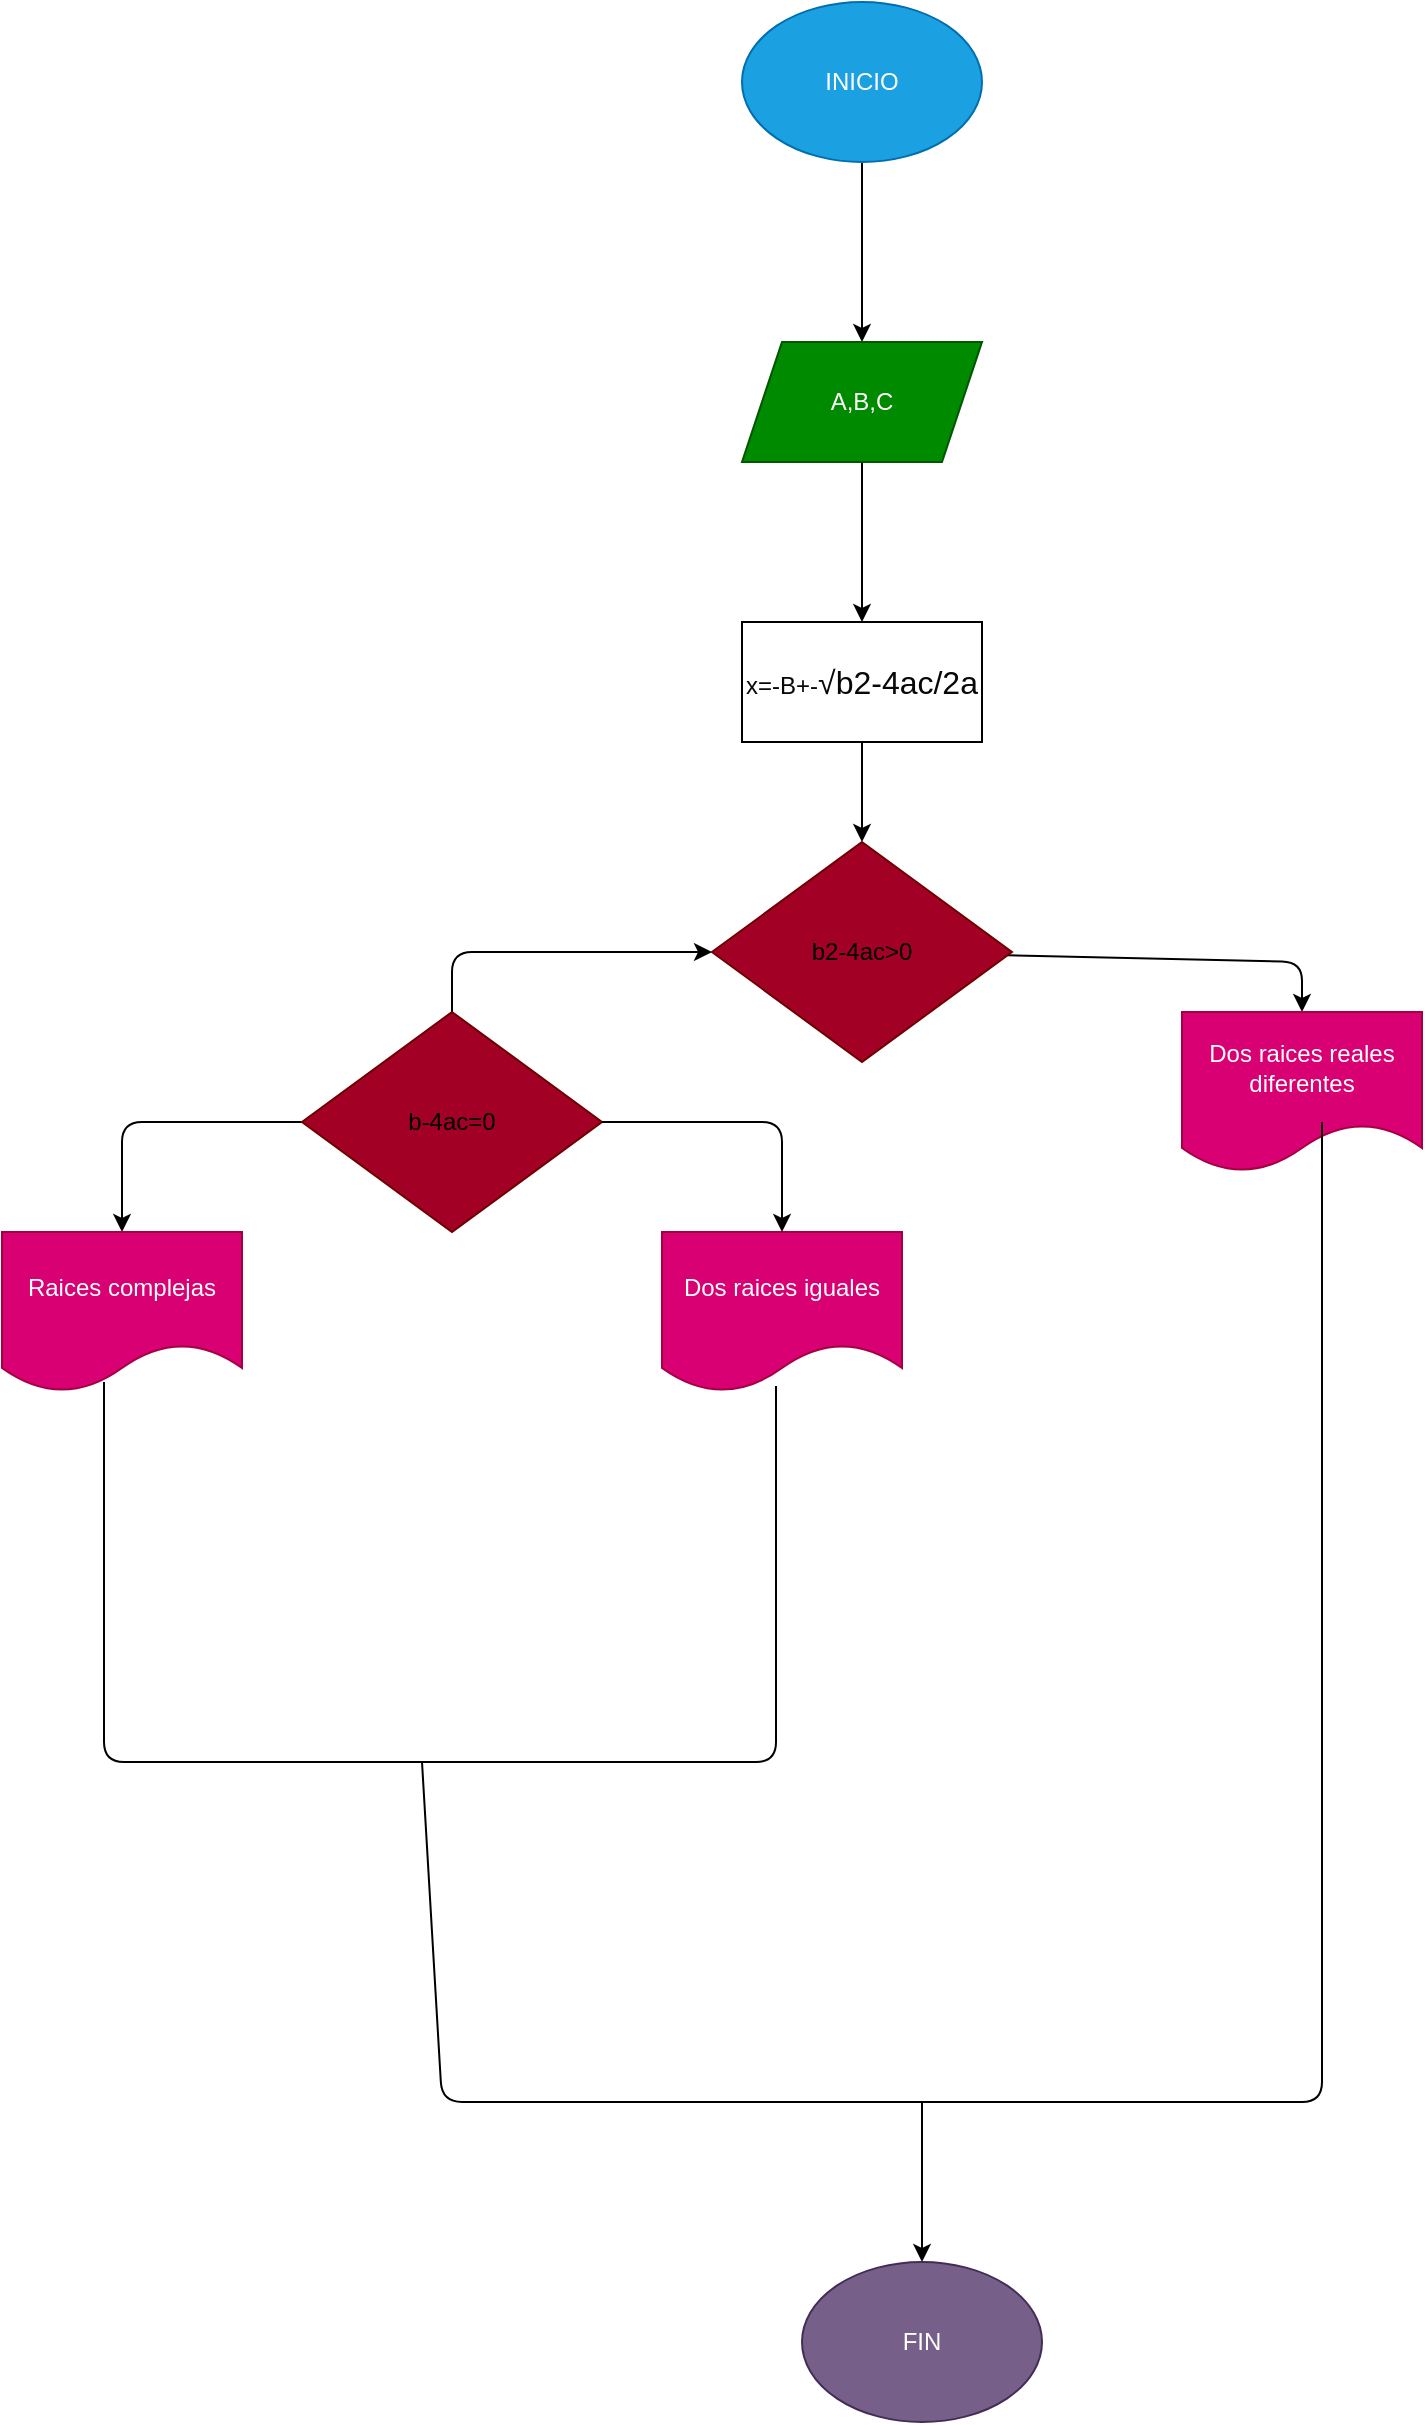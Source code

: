 <mxfile>
    <diagram id="LIkVGVolDxQ300t3UFOo" name="Página-1">
        <mxGraphModel dx="1955" dy="918" grid="1" gridSize="10" guides="1" tooltips="1" connect="1" arrows="1" fold="1" page="1" pageScale="1" pageWidth="827" pageHeight="1169" math="0" shadow="0">
            <root>
                <mxCell id="0"/>
                <mxCell id="1" parent="0"/>
                <mxCell id="4" value="" style="edgeStyle=none;html=1;" edge="1" parent="1" source="2" target="3">
                    <mxGeometry relative="1" as="geometry"/>
                </mxCell>
                <mxCell id="2" value="INICIO" style="ellipse;whiteSpace=wrap;html=1;fillColor=#1ba1e2;fontColor=#ffffff;strokeColor=#006EAF;" vertex="1" parent="1">
                    <mxGeometry x="230" width="120" height="80" as="geometry"/>
                </mxCell>
                <mxCell id="6" value="" style="edgeStyle=none;html=1;" edge="1" parent="1" source="3" target="5">
                    <mxGeometry relative="1" as="geometry"/>
                </mxCell>
                <mxCell id="3" value="A,B,C" style="shape=parallelogram;perimeter=parallelogramPerimeter;whiteSpace=wrap;html=1;fixedSize=1;fillColor=#008a00;fontColor=#ffffff;strokeColor=#005700;" vertex="1" parent="1">
                    <mxGeometry x="230" y="170" width="120" height="60" as="geometry"/>
                </mxCell>
                <mxCell id="8" value="" style="edgeStyle=none;html=1;fontColor=#080808;" edge="1" parent="1" source="5" target="7">
                    <mxGeometry relative="1" as="geometry"/>
                </mxCell>
                <mxCell id="5" value="&lt;font color=&quot;#080808&quot;&gt;x=-B+-&lt;span style=&quot;font-family: &amp;#34;arial&amp;#34; , sans-serif ; font-size: 16px ; text-align: left ; background-color: rgb(255 , 255 , 255)&quot;&gt;√b2-4ac/2a&lt;/span&gt;&lt;/font&gt;" style="whiteSpace=wrap;html=1;fillColor=#FFFFFF;" vertex="1" parent="1">
                    <mxGeometry x="230" y="310" width="120" height="60" as="geometry"/>
                </mxCell>
                <mxCell id="10" value="" style="edgeStyle=none;html=1;fontColor=#000000;" edge="1" parent="1" source="7" target="9">
                    <mxGeometry relative="1" as="geometry">
                        <Array as="points">
                            <mxPoint x="510" y="480"/>
                        </Array>
                    </mxGeometry>
                </mxCell>
                <mxCell id="7" value="&lt;font color=&quot;#000000&quot;&gt;b2-4ac&amp;gt;0&lt;/font&gt;" style="rhombus;whiteSpace=wrap;html=1;fillColor=#a20025;fontColor=#ffffff;strokeColor=#6F0000;" vertex="1" parent="1">
                    <mxGeometry x="215" y="420" width="150" height="110" as="geometry"/>
                </mxCell>
                <mxCell id="9" value="Dos raices reales diferentes" style="shape=document;whiteSpace=wrap;html=1;boundedLbl=1;fillColor=#d80073;strokeColor=#A50040;fontColor=#ffffff;" vertex="1" parent="1">
                    <mxGeometry x="450" y="505" width="120" height="80" as="geometry"/>
                </mxCell>
                <mxCell id="17" value="" style="edgeStyle=none;html=1;fontColor=#000000;" edge="1" parent="1" source="11" target="7">
                    <mxGeometry relative="1" as="geometry">
                        <Array as="points">
                            <mxPoint x="85" y="475"/>
                        </Array>
                    </mxGeometry>
                </mxCell>
                <mxCell id="21" value="" style="edgeStyle=none;html=1;fontColor=#000000;" edge="1" parent="1" source="11" target="20">
                    <mxGeometry relative="1" as="geometry">
                        <Array as="points">
                            <mxPoint x="-80" y="560"/>
                        </Array>
                    </mxGeometry>
                </mxCell>
                <mxCell id="11" value="&lt;font color=&quot;#000000&quot;&gt;b-4ac=0&lt;/font&gt;" style="rhombus;whiteSpace=wrap;html=1;fillColor=#a20025;fontColor=#ffffff;strokeColor=#6F0000;" vertex="1" parent="1">
                    <mxGeometry x="10" y="505" width="150" height="110" as="geometry"/>
                </mxCell>
                <mxCell id="18" value="Dos raices iguales" style="shape=document;whiteSpace=wrap;html=1;boundedLbl=1;fontColor=#ffffff;fillColor=#d80073;strokeColor=#A50040;" vertex="1" parent="1">
                    <mxGeometry x="190" y="615" width="120" height="80" as="geometry"/>
                </mxCell>
                <mxCell id="19" value="" style="endArrow=classic;html=1;fontColor=#000000;exitX=1;exitY=0.5;exitDx=0;exitDy=0;entryX=0.5;entryY=0;entryDx=0;entryDy=0;" edge="1" parent="1" source="11" target="18">
                    <mxGeometry width="50" height="50" relative="1" as="geometry">
                        <mxPoint x="250" y="480" as="sourcePoint"/>
                        <mxPoint x="300" y="430" as="targetPoint"/>
                        <Array as="points">
                            <mxPoint x="250" y="560"/>
                        </Array>
                    </mxGeometry>
                </mxCell>
                <mxCell id="20" value="Raices complejas" style="shape=document;whiteSpace=wrap;html=1;boundedLbl=1;fillColor=#d80073;strokeColor=#A50040;fontColor=#ffffff;" vertex="1" parent="1">
                    <mxGeometry x="-140" y="615" width="120" height="80" as="geometry"/>
                </mxCell>
                <mxCell id="22" value="" style="endArrow=none;html=1;fontColor=#000000;entryX=0.425;entryY=0.938;entryDx=0;entryDy=0;entryPerimeter=0;exitX=0.475;exitY=0.963;exitDx=0;exitDy=0;exitPerimeter=0;" edge="1" parent="1" source="18" target="20">
                    <mxGeometry width="50" height="50" relative="1" as="geometry">
                        <mxPoint x="50" y="470" as="sourcePoint"/>
                        <mxPoint x="-80" y="710" as="targetPoint"/>
                        <Array as="points">
                            <mxPoint x="247" y="880"/>
                            <mxPoint x="80" y="880"/>
                            <mxPoint x="-89" y="880"/>
                        </Array>
                    </mxGeometry>
                </mxCell>
                <mxCell id="23" value="" style="endArrow=none;html=1;fontColor=#000000;" edge="1" parent="1">
                    <mxGeometry width="50" height="50" relative="1" as="geometry">
                        <mxPoint x="70" y="880" as="sourcePoint"/>
                        <mxPoint x="520" y="560" as="targetPoint"/>
                        <Array as="points">
                            <mxPoint x="80" y="1050"/>
                            <mxPoint x="320" y="1050"/>
                            <mxPoint x="520" y="1050"/>
                        </Array>
                    </mxGeometry>
                </mxCell>
                <mxCell id="24" value="" style="endArrow=classic;html=1;fontColor=#000000;" edge="1" parent="1">
                    <mxGeometry width="50" height="50" relative="1" as="geometry">
                        <mxPoint x="320" y="1050" as="sourcePoint"/>
                        <mxPoint x="320" y="1130" as="targetPoint"/>
                    </mxGeometry>
                </mxCell>
                <mxCell id="25" value="FIN" style="ellipse;whiteSpace=wrap;html=1;fontColor=#ffffff;fillColor=#76608a;strokeColor=#432D57;" vertex="1" parent="1">
                    <mxGeometry x="260" y="1130" width="120" height="80" as="geometry"/>
                </mxCell>
            </root>
        </mxGraphModel>
    </diagram>
</mxfile>